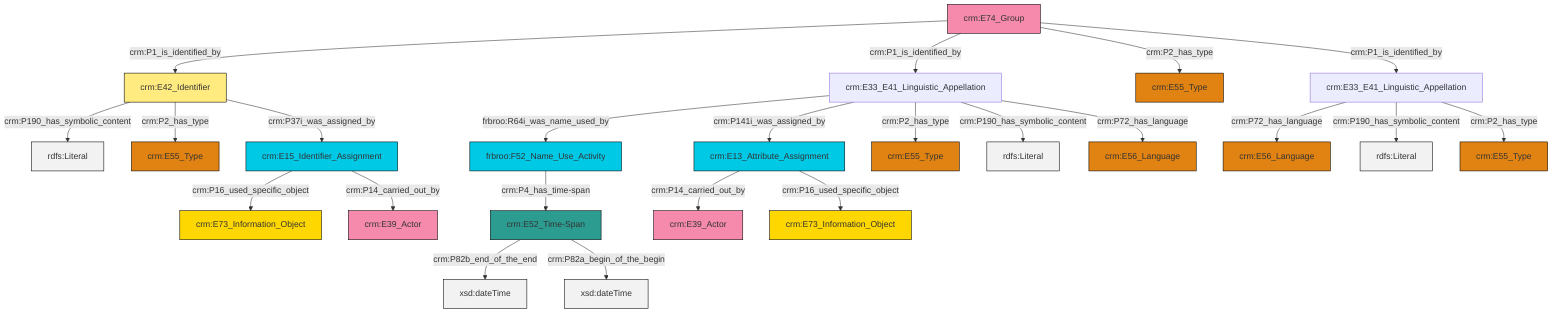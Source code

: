 graph TD
classDef Literal fill:#f2f2f2,stroke:#000000;
classDef CRM_Entity fill:#FFFFFF,stroke:#000000;
classDef Temporal_Entity fill:#00C9E6, stroke:#000000;
classDef Type fill:#E18312, stroke:#000000;
classDef Time-Span fill:#2C9C91, stroke:#000000;
classDef Appellation fill:#FFEB7F, stroke:#000000;
classDef Place fill:#008836, stroke:#000000;
classDef Persistent_Item fill:#B266B2, stroke:#000000;
classDef Conceptual_Object fill:#FFD700, stroke:#000000;
classDef Physical_Thing fill:#D2B48C, stroke:#000000;
classDef Actor fill:#f58aad, stroke:#000000;
classDef PC_Classes fill:#4ce600, stroke:#000000;
classDef Multi fill:#cccccc,stroke:#000000;

0["crm:E52_Time-Span"]:::Time-Span -->|crm:P82b_end_of_the_end| 1[xsd:dateTime]:::Literal
6["crm:E74_Group"]:::Actor -->|crm:P1_is_identified_by| 7["crm:E42_Identifier"]:::Appellation
6["crm:E74_Group"]:::Actor -->|crm:P1_is_identified_by| 10["crm:E33_E41_Linguistic_Appellation"]:::Default
7["crm:E42_Identifier"]:::Appellation -->|crm:P190_has_symbolic_content| 11[rdfs:Literal]:::Literal
2["crm:E13_Attribute_Assignment"]:::Temporal_Entity -->|crm:P14_carried_out_by| 12["crm:E39_Actor"]:::Actor
4["crm:E15_Identifier_Assignment"]:::Temporal_Entity -->|crm:P16_used_specific_object| 13["crm:E73_Information_Object"]:::Conceptual_Object
14["frbroo:F52_Name_Use_Activity"]:::Temporal_Entity -->|crm:P4_has_time-span| 0["crm:E52_Time-Span"]:::Time-Span
10["crm:E33_E41_Linguistic_Appellation"]:::Default -->|frbroo:R64i_was_name_used_by| 14["frbroo:F52_Name_Use_Activity"]:::Temporal_Entity
10["crm:E33_E41_Linguistic_Appellation"]:::Default -->|crm:P141i_was_assigned_by| 2["crm:E13_Attribute_Assignment"]:::Temporal_Entity
6["crm:E74_Group"]:::Actor -->|crm:P2_has_type| 20["crm:E55_Type"]:::Type
7["crm:E42_Identifier"]:::Appellation -->|crm:P2_has_type| 26["crm:E55_Type"]:::Type
2["crm:E13_Attribute_Assignment"]:::Temporal_Entity -->|crm:P16_used_specific_object| 24["crm:E73_Information_Object"]:::Conceptual_Object
16["crm:E33_E41_Linguistic_Appellation"]:::Default -->|crm:P72_has_language| 30["crm:E56_Language"]:::Type
10["crm:E33_E41_Linguistic_Appellation"]:::Default -->|crm:P2_has_type| 31["crm:E55_Type"]:::Type
4["crm:E15_Identifier_Assignment"]:::Temporal_Entity -->|crm:P14_carried_out_by| 22["crm:E39_Actor"]:::Actor
10["crm:E33_E41_Linguistic_Appellation"]:::Default -->|crm:P190_has_symbolic_content| 32[rdfs:Literal]:::Literal
6["crm:E74_Group"]:::Actor -->|crm:P1_is_identified_by| 16["crm:E33_E41_Linguistic_Appellation"]:::Default
10["crm:E33_E41_Linguistic_Appellation"]:::Default -->|crm:P72_has_language| 18["crm:E56_Language"]:::Type
7["crm:E42_Identifier"]:::Appellation -->|crm:P37i_was_assigned_by| 4["crm:E15_Identifier_Assignment"]:::Temporal_Entity
16["crm:E33_E41_Linguistic_Appellation"]:::Default -->|crm:P190_has_symbolic_content| 37[rdfs:Literal]:::Literal
0["crm:E52_Time-Span"]:::Time-Span -->|crm:P82a_begin_of_the_begin| 39[xsd:dateTime]:::Literal
16["crm:E33_E41_Linguistic_Appellation"]:::Default -->|crm:P2_has_type| 8["crm:E55_Type"]:::Type